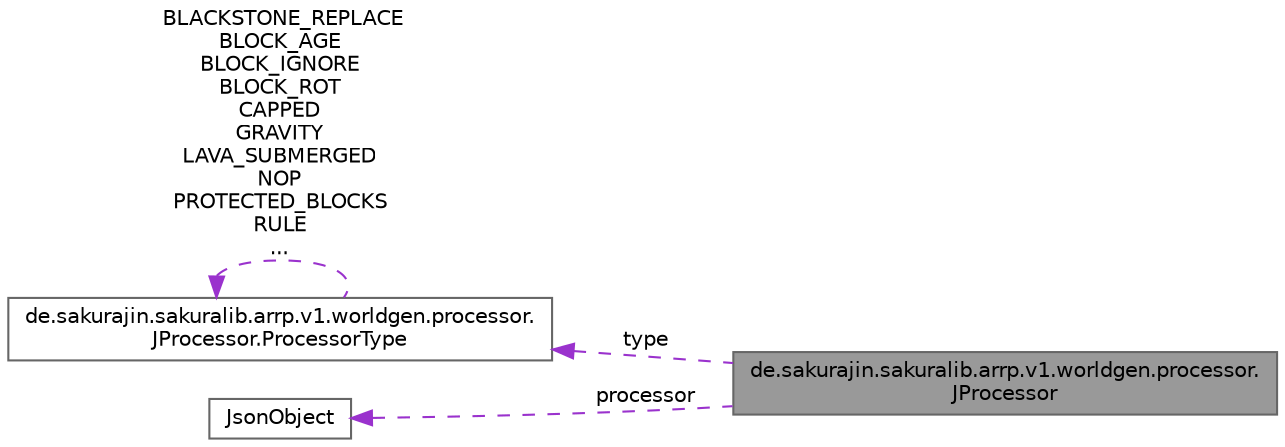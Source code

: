 digraph "de.sakurajin.sakuralib.arrp.v1.worldgen.processor.JProcessor"
{
 // LATEX_PDF_SIZE
  bgcolor="transparent";
  edge [fontname=Helvetica,fontsize=10,labelfontname=Helvetica,labelfontsize=10];
  node [fontname=Helvetica,fontsize=10,shape=box,height=0.2,width=0.4];
  rankdir="LR";
  Node1 [label="de.sakurajin.sakuralib.arrp.v1.worldgen.processor.\lJProcessor",height=0.2,width=0.4,color="gray40", fillcolor="grey60", style="filled", fontcolor="black",tooltip=" "];
  Node2 -> Node1 [dir="back",color="darkorchid3",style="dashed",label=" type" ];
  Node2 [label="de.sakurajin.sakuralib.arrp.v1.worldgen.processor.\lJProcessor.ProcessorType",height=0.2,width=0.4,color="gray40", fillcolor="white", style="filled",tooltip=" "];
  Node2 -> Node2 [dir="back",color="darkorchid3",style="dashed",label=" BLACKSTONE_REPLACE\nBLOCK_AGE\nBLOCK_IGNORE\nBLOCK_ROT\nCAPPED\nGRAVITY\nLAVA_SUBMERGED\nNOP\nPROTECTED_BLOCKS\nRULE\n..." ];
  Node3 -> Node1 [dir="back",color="darkorchid3",style="dashed",label=" processor" ];
  Node3 [label="JsonObject",height=0.2,width=0.4,color="gray40", fillcolor="white", style="filled",tooltip=" "];
}
